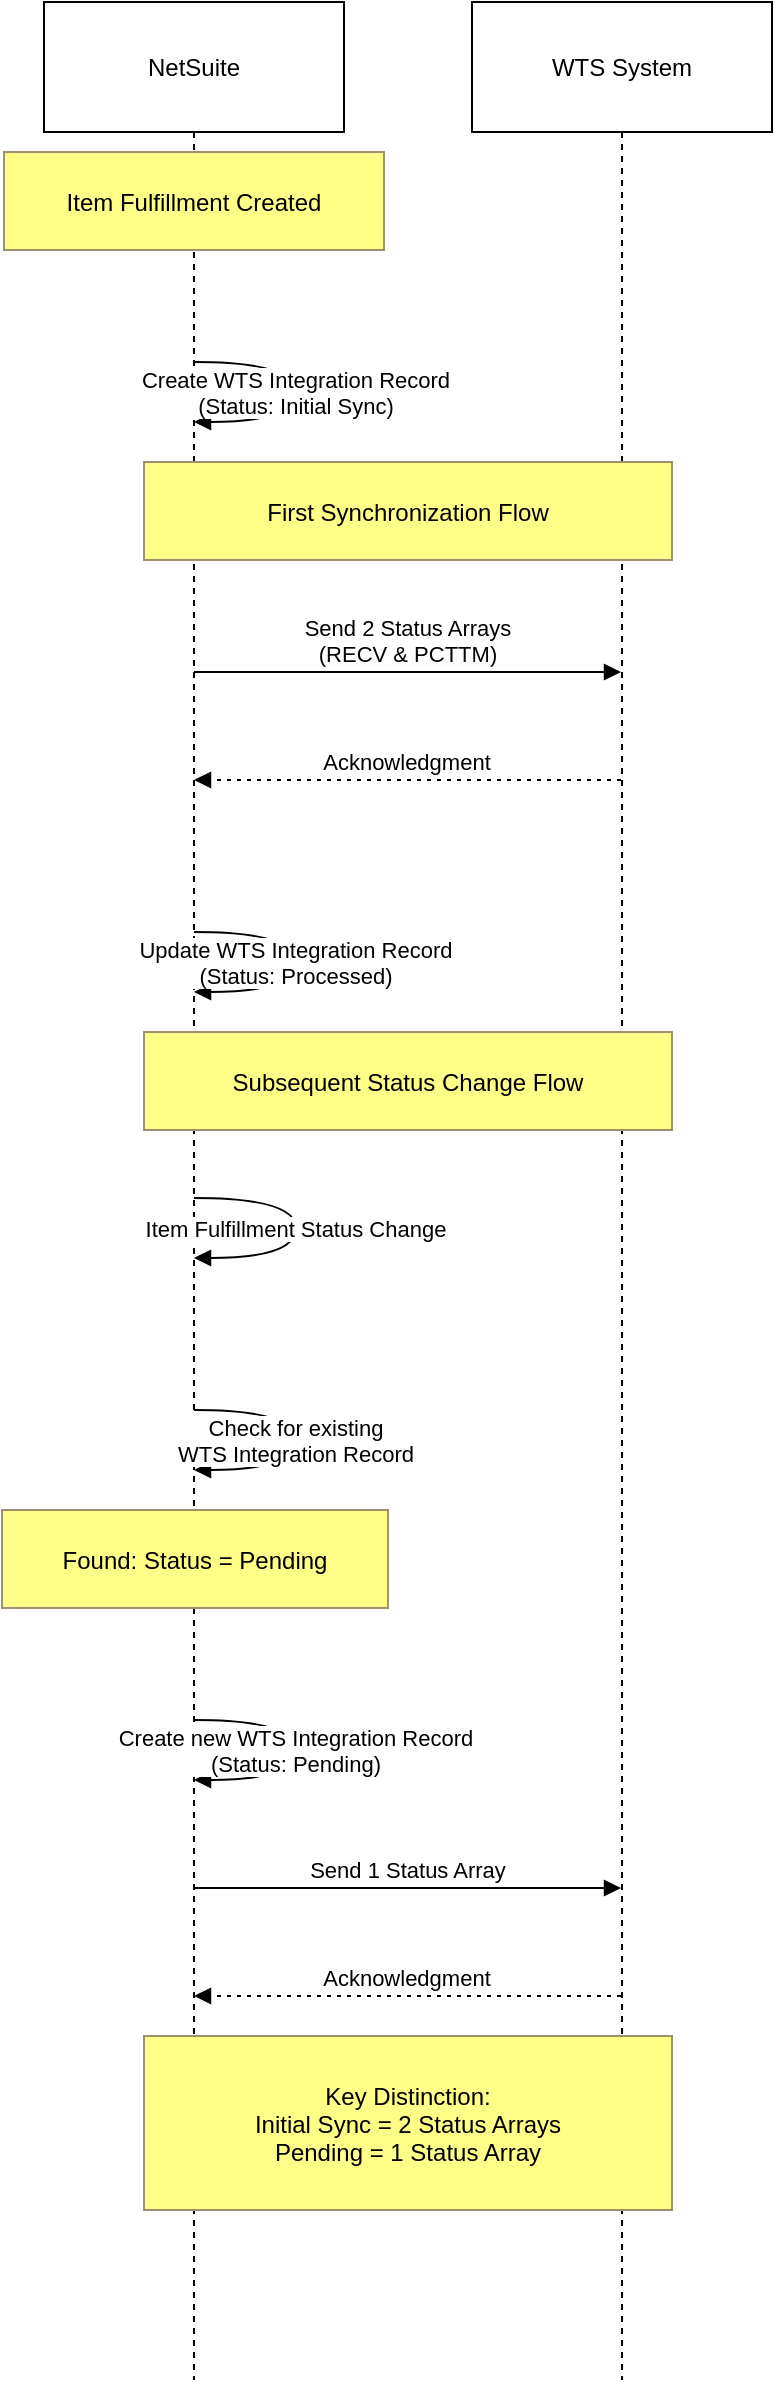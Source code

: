 <mxfile version="26.0.16">
  <diagram name="Page-1" id="Qaryz288I6l006qw9-K0">
    <mxGraphModel dx="1647" dy="839" grid="1" gridSize="10" guides="1" tooltips="1" connect="1" arrows="1" fold="1" page="1" pageScale="1" pageWidth="850" pageHeight="1100" math="0" shadow="0">
      <root>
        <mxCell id="0" />
        <mxCell id="1" parent="0" />
        <mxCell id="wVcE6h7tUkfEvb0qKVJi-1" value="NetSuite" style="shape=umlLifeline;perimeter=lifelinePerimeter;whiteSpace=wrap;container=1;dropTarget=0;collapsible=0;recursiveResize=0;outlineConnect=0;portConstraint=eastwest;newEdgeStyle={&quot;edgeStyle&quot;:&quot;elbowEdgeStyle&quot;,&quot;elbow&quot;:&quot;vertical&quot;,&quot;curved&quot;:0,&quot;rounded&quot;:0};size=65;" vertex="1" parent="1">
          <mxGeometry x="41" y="20" width="150" height="1189" as="geometry" />
        </mxCell>
        <mxCell id="wVcE6h7tUkfEvb0qKVJi-2" value="WTS System" style="shape=umlLifeline;perimeter=lifelinePerimeter;whiteSpace=wrap;container=1;dropTarget=0;collapsible=0;recursiveResize=0;outlineConnect=0;portConstraint=eastwest;newEdgeStyle={&quot;edgeStyle&quot;:&quot;elbowEdgeStyle&quot;,&quot;elbow&quot;:&quot;vertical&quot;,&quot;curved&quot;:0,&quot;rounded&quot;:0};size=65;" vertex="1" parent="1">
          <mxGeometry x="255" y="20" width="150" height="1189" as="geometry" />
        </mxCell>
        <mxCell id="wVcE6h7tUkfEvb0qKVJi-3" value="Create WTS Integration Record&#xa;(Status: Initial Sync)" style="curved=1;endArrow=block;rounded=0;" edge="1" parent="1" source="wVcE6h7tUkfEvb0qKVJi-1" target="wVcE6h7tUkfEvb0qKVJi-1">
          <mxGeometry relative="1" as="geometry">
            <Array as="points">
              <mxPoint x="167" y="200" />
              <mxPoint x="167" y="230" />
            </Array>
          </mxGeometry>
        </mxCell>
        <mxCell id="wVcE6h7tUkfEvb0qKVJi-4" value="Send 2 Status Arrays&#xa;(RECV &amp; PCTTM)" style="verticalAlign=bottom;edgeStyle=elbowEdgeStyle;elbow=vertical;curved=0;rounded=0;endArrow=block;" edge="1" parent="1" source="wVcE6h7tUkfEvb0qKVJi-1" target="wVcE6h7tUkfEvb0qKVJi-2">
          <mxGeometry relative="1" as="geometry">
            <Array as="points">
              <mxPoint x="232" y="355" />
            </Array>
          </mxGeometry>
        </mxCell>
        <mxCell id="wVcE6h7tUkfEvb0qKVJi-5" value="Acknowledgment" style="verticalAlign=bottom;edgeStyle=elbowEdgeStyle;elbow=vertical;curved=0;rounded=0;dashed=1;dashPattern=2 3;endArrow=block;" edge="1" parent="1" source="wVcE6h7tUkfEvb0qKVJi-2" target="wVcE6h7tUkfEvb0qKVJi-1">
          <mxGeometry relative="1" as="geometry">
            <Array as="points">
              <mxPoint x="235" y="409" />
            </Array>
          </mxGeometry>
        </mxCell>
        <mxCell id="wVcE6h7tUkfEvb0qKVJi-6" value="Update WTS Integration Record&#xa;(Status: Processed)" style="curved=1;endArrow=block;rounded=0;" edge="1" parent="1" source="wVcE6h7tUkfEvb0qKVJi-1" target="wVcE6h7tUkfEvb0qKVJi-1">
          <mxGeometry relative="1" as="geometry">
            <Array as="points">
              <mxPoint x="167" y="485" />
              <mxPoint x="167" y="515" />
            </Array>
          </mxGeometry>
        </mxCell>
        <mxCell id="wVcE6h7tUkfEvb0qKVJi-7" value="Item Fulfillment Status Change" style="curved=1;endArrow=block;rounded=0;" edge="1" parent="1" source="wVcE6h7tUkfEvb0qKVJi-1" target="wVcE6h7tUkfEvb0qKVJi-1">
          <mxGeometry relative="1" as="geometry">
            <Array as="points">
              <mxPoint x="167" y="618" />
              <mxPoint x="167" y="648" />
            </Array>
          </mxGeometry>
        </mxCell>
        <mxCell id="wVcE6h7tUkfEvb0qKVJi-8" value="Check for existing&#xa;WTS Integration Record" style="curved=1;endArrow=block;rounded=0;" edge="1" parent="1" source="wVcE6h7tUkfEvb0qKVJi-1" target="wVcE6h7tUkfEvb0qKVJi-1">
          <mxGeometry relative="1" as="geometry">
            <Array as="points">
              <mxPoint x="167" y="724" />
              <mxPoint x="167" y="754" />
            </Array>
          </mxGeometry>
        </mxCell>
        <mxCell id="wVcE6h7tUkfEvb0qKVJi-9" value="Create new WTS Integration Record&#xa;(Status: Pending)" style="curved=1;endArrow=block;rounded=0;" edge="1" parent="1" source="wVcE6h7tUkfEvb0qKVJi-1" target="wVcE6h7tUkfEvb0qKVJi-1">
          <mxGeometry relative="1" as="geometry">
            <Array as="points">
              <mxPoint x="167" y="879" />
              <mxPoint x="167" y="909" />
            </Array>
          </mxGeometry>
        </mxCell>
        <mxCell id="wVcE6h7tUkfEvb0qKVJi-10" value="Send 1 Status Array" style="verticalAlign=bottom;edgeStyle=elbowEdgeStyle;elbow=vertical;curved=0;rounded=0;endArrow=block;" edge="1" parent="1" source="wVcE6h7tUkfEvb0qKVJi-1" target="wVcE6h7tUkfEvb0qKVJi-2">
          <mxGeometry relative="1" as="geometry">
            <Array as="points">
              <mxPoint x="232" y="963" />
            </Array>
          </mxGeometry>
        </mxCell>
        <mxCell id="wVcE6h7tUkfEvb0qKVJi-11" value="Acknowledgment" style="verticalAlign=bottom;edgeStyle=elbowEdgeStyle;elbow=vertical;curved=0;rounded=0;dashed=1;dashPattern=2 3;endArrow=block;" edge="1" parent="1" source="wVcE6h7tUkfEvb0qKVJi-2" target="wVcE6h7tUkfEvb0qKVJi-1">
          <mxGeometry relative="1" as="geometry">
            <Array as="points">
              <mxPoint x="235" y="1017" />
            </Array>
          </mxGeometry>
        </mxCell>
        <mxCell id="wVcE6h7tUkfEvb0qKVJi-12" value="Item Fulfillment Created" style="fillColor=#ffff88;strokeColor=#9E916F;" vertex="1" parent="1">
          <mxGeometry x="21" y="95" width="190" height="49" as="geometry" />
        </mxCell>
        <mxCell id="wVcE6h7tUkfEvb0qKVJi-13" value="First Synchronization Flow" style="fillColor=#ffff88;strokeColor=#9E916F;" vertex="1" parent="1">
          <mxGeometry x="91" y="250" width="264" height="49" as="geometry" />
        </mxCell>
        <mxCell id="wVcE6h7tUkfEvb0qKVJi-14" value="Subsequent Status Change Flow" style="fillColor=#ffff88;strokeColor=#9E916F;" vertex="1" parent="1">
          <mxGeometry x="91" y="535" width="264" height="49" as="geometry" />
        </mxCell>
        <mxCell id="wVcE6h7tUkfEvb0qKVJi-15" value="Found: Status = Pending" style="fillColor=#ffff88;strokeColor=#9E916F;" vertex="1" parent="1">
          <mxGeometry x="20" y="774" width="193" height="49" as="geometry" />
        </mxCell>
        <mxCell id="wVcE6h7tUkfEvb0qKVJi-16" value="Key Distinction:&#xa;Initial Sync = 2 Status Arrays&#xa;Pending = 1 Status Array" style="fillColor=#ffff88;strokeColor=#9E916F;" vertex="1" parent="1">
          <mxGeometry x="91" y="1037" width="264" height="87" as="geometry" />
        </mxCell>
      </root>
    </mxGraphModel>
  </diagram>
</mxfile>
